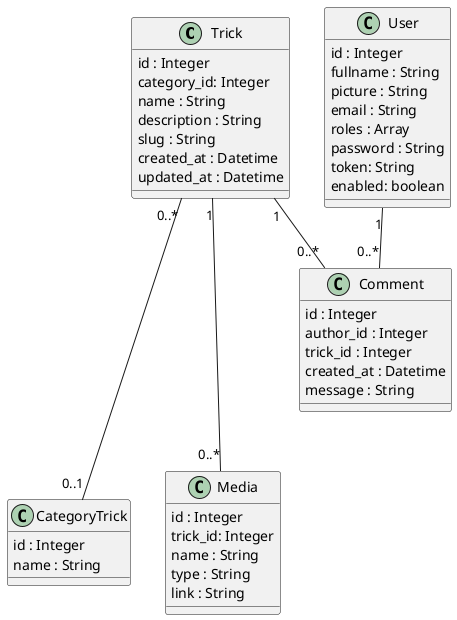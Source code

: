 @startuml Entity
'https://plantuml.com/class-diagram

class Trick {
    id : Integer
    category_id: Integer
    name : String
    description : String
    slug : String
    created_at : Datetime
    updated_at : Datetime

}

class CategoryTrick {
    id : Integer
    name : String
}

class Media {
    id : Integer
    trick_id: Integer
    name : String
    type : String
    link : String
    
}

class User {
    id : Integer
    fullname : String
    picture : String
    email : String
    roles : Array
    password : String
    token: String
    enabled: boolean
}

class Comment {

    id : Integer
    author_id : Integer
    trick_id : Integer
    created_at : Datetime
    message : String
}

Trick "0..*" --- "0..1" CategoryTrick
Trick "1" -- "0..*" Comment
Trick "1" --- "0..*" Media
User "1" -- "0..*" Comment

@enduml